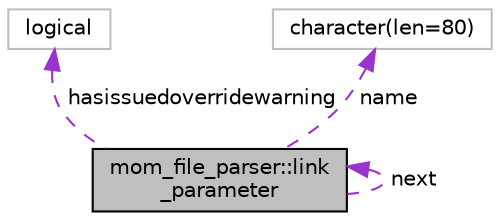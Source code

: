 digraph "mom_file_parser::link_parameter"
{
 // INTERACTIVE_SVG=YES
 // LATEX_PDF_SIZE
  edge [fontname="Helvetica",fontsize="10",labelfontname="Helvetica",labelfontsize="10"];
  node [fontname="Helvetica",fontsize="10",shape=record];
  Node1 [label="mom_file_parser::link\l_parameter",height=0.2,width=0.4,color="black", fillcolor="grey75", style="filled", fontcolor="black",tooltip="A link in the list of variables that have already had override warnings issued."];
  Node2 -> Node1 [dir="back",color="darkorchid3",fontsize="10",style="dashed",label=" hasissuedoverridewarning" ,fontname="Helvetica"];
  Node2 [label="logical",height=0.2,width=0.4,color="grey75", fillcolor="white", style="filled",tooltip=" "];
  Node3 -> Node1 [dir="back",color="darkorchid3",fontsize="10",style="dashed",label=" name" ,fontname="Helvetica"];
  Node3 [label="character(len=80)",height=0.2,width=0.4,color="grey75", fillcolor="white", style="filled",tooltip=" "];
  Node1 -> Node1 [dir="back",color="darkorchid3",fontsize="10",style="dashed",label=" next" ,fontname="Helvetica"];
}
